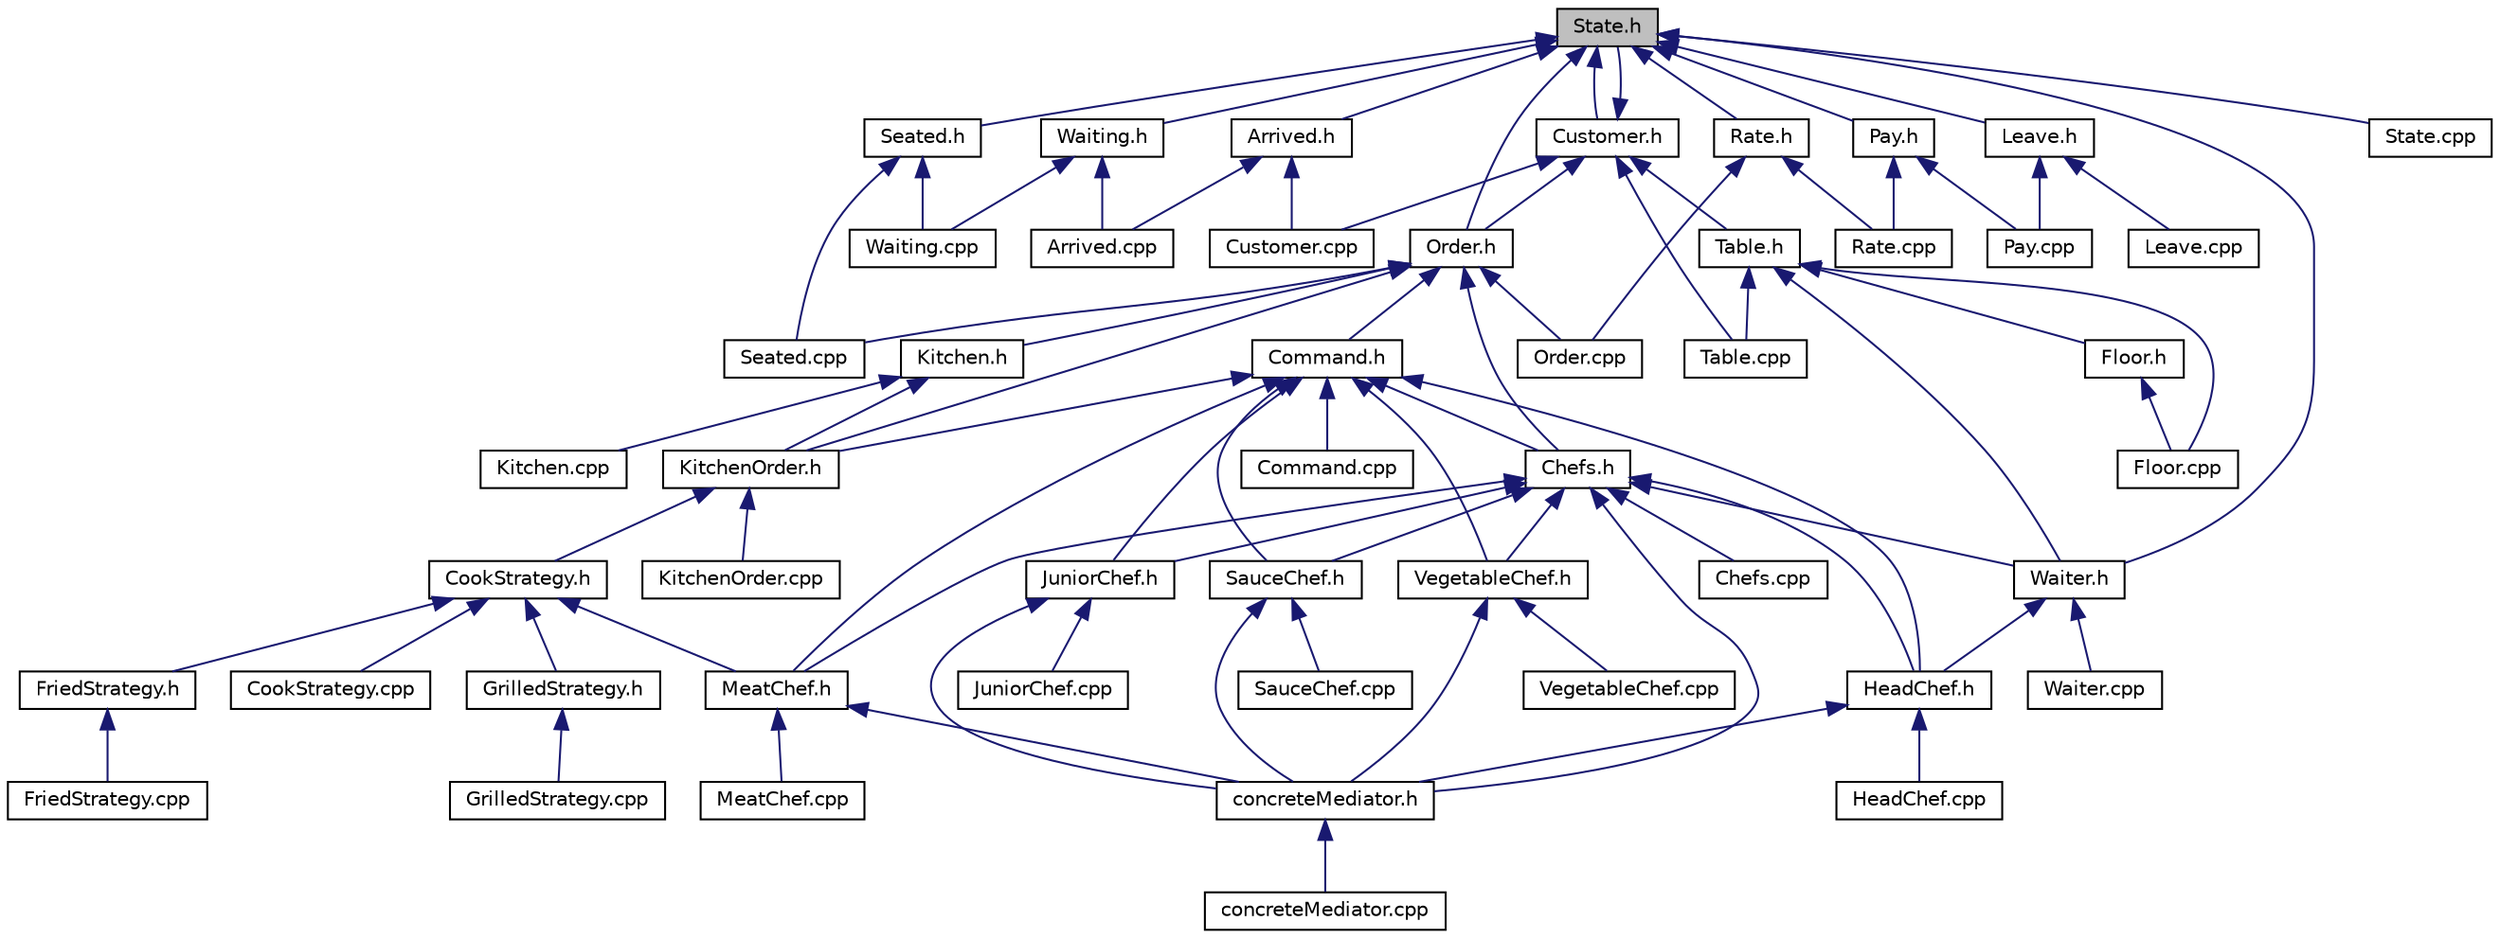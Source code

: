 digraph "State.h"
{
 // LATEX_PDF_SIZE
  edge [fontname="Helvetica",fontsize="10",labelfontname="Helvetica",labelfontsize="10"];
  node [fontname="Helvetica",fontsize="10",shape=record];
  Node1 [label="State.h",height=0.2,width=0.4,color="black", fillcolor="grey75", style="filled", fontcolor="black",tooltip="Contains the declaration of the State class."];
  Node1 -> Node2 [dir="back",color="midnightblue",fontsize="10",style="solid",fontname="Helvetica"];
  Node2 [label="Arrived.h",height=0.2,width=0.4,color="black", fillcolor="white", style="filled",URL="$Arrived_8h.html",tooltip="Contains the declaration of the Arrived class."];
  Node2 -> Node3 [dir="back",color="midnightblue",fontsize="10",style="solid",fontname="Helvetica"];
  Node3 [label="Arrived.cpp",height=0.2,width=0.4,color="black", fillcolor="white", style="filled",URL="$Arrived_8cpp.html",tooltip="Contains the implementation of the Arrived class."];
  Node2 -> Node4 [dir="back",color="midnightblue",fontsize="10",style="solid",fontname="Helvetica"];
  Node4 [label="Customer.cpp",height=0.2,width=0.4,color="black", fillcolor="white", style="filled",URL="$Customer_8cpp.html",tooltip="Contains the implementation of the Customer class."];
  Node1 -> Node5 [dir="back",color="midnightblue",fontsize="10",style="solid",fontname="Helvetica"];
  Node5 [label="Customer.h",height=0.2,width=0.4,color="black", fillcolor="white", style="filled",URL="$Customer_8h.html",tooltip="Contains the declaration of the Customer class."];
  Node5 -> Node4 [dir="back",color="midnightblue",fontsize="10",style="solid",fontname="Helvetica"];
  Node5 -> Node6 [dir="back",color="midnightblue",fontsize="10",style="solid",fontname="Helvetica"];
  Node6 [label="Order.h",height=0.2,width=0.4,color="black", fillcolor="white", style="filled",URL="$Order_8h.html",tooltip="Contains the declaration of the Order class."];
  Node6 -> Node7 [dir="back",color="midnightblue",fontsize="10",style="solid",fontname="Helvetica"];
  Node7 [label="Chefs.h",height=0.2,width=0.4,color="black", fillcolor="white", style="filled",URL="$Chefs_8h.html",tooltip="Contains the declaration of the Chefs class."];
  Node7 -> Node8 [dir="back",color="midnightblue",fontsize="10",style="solid",fontname="Helvetica"];
  Node8 [label="Chefs.cpp",height=0.2,width=0.4,color="black", fillcolor="white", style="filled",URL="$Chefs_8cpp.html",tooltip="Contains the implementation of the Chefs class."];
  Node7 -> Node9 [dir="back",color="midnightblue",fontsize="10",style="solid",fontname="Helvetica"];
  Node9 [label="concreteMediator.h",height=0.2,width=0.4,color="black", fillcolor="white", style="filled",URL="$concreteMediator_8h.html",tooltip="Contains the declaration of the concreteMediator class."];
  Node9 -> Node10 [dir="back",color="midnightblue",fontsize="10",style="solid",fontname="Helvetica"];
  Node10 [label="concreteMediator.cpp",height=0.2,width=0.4,color="black", fillcolor="white", style="filled",URL="$concreteMediator_8cpp.html",tooltip="Contains the implementation of the concreteMediator class."];
  Node7 -> Node11 [dir="back",color="midnightblue",fontsize="10",style="solid",fontname="Helvetica"];
  Node11 [label="HeadChef.h",height=0.2,width=0.4,color="black", fillcolor="white", style="filled",URL="$HeadChef_8h.html",tooltip="Contains the declaration of the HeadChef class."];
  Node11 -> Node9 [dir="back",color="midnightblue",fontsize="10",style="solid",fontname="Helvetica"];
  Node11 -> Node12 [dir="back",color="midnightblue",fontsize="10",style="solid",fontname="Helvetica"];
  Node12 [label="HeadChef.cpp",height=0.2,width=0.4,color="black", fillcolor="white", style="filled",URL="$HeadChef_8cpp.html",tooltip="Contains the declaration of the HeadChef class functions."];
  Node7 -> Node13 [dir="back",color="midnightblue",fontsize="10",style="solid",fontname="Helvetica"];
  Node13 [label="JuniorChef.h",height=0.2,width=0.4,color="black", fillcolor="white", style="filled",URL="$JuniorChef_8h.html",tooltip="Contains the declaration of the JuniorChef class."];
  Node13 -> Node9 [dir="back",color="midnightblue",fontsize="10",style="solid",fontname="Helvetica"];
  Node13 -> Node14 [dir="back",color="midnightblue",fontsize="10",style="solid",fontname="Helvetica"];
  Node14 [label="JuniorChef.cpp",height=0.2,width=0.4,color="black", fillcolor="white", style="filled",URL="$JuniorChef_8cpp.html",tooltip="Contains the declaration of the JuniorChef class functions."];
  Node7 -> Node15 [dir="back",color="midnightblue",fontsize="10",style="solid",fontname="Helvetica"];
  Node15 [label="MeatChef.h",height=0.2,width=0.4,color="black", fillcolor="white", style="filled",URL="$MeatChef_8h.html",tooltip="Contains the declaration of the MeatChef class."];
  Node15 -> Node9 [dir="back",color="midnightblue",fontsize="10",style="solid",fontname="Helvetica"];
  Node15 -> Node16 [dir="back",color="midnightblue",fontsize="10",style="solid",fontname="Helvetica"];
  Node16 [label="MeatChef.cpp",height=0.2,width=0.4,color="black", fillcolor="white", style="filled",URL="$MeatChef_8cpp.html",tooltip="Contains the declaration of the MeatChef class functions."];
  Node7 -> Node17 [dir="back",color="midnightblue",fontsize="10",style="solid",fontname="Helvetica"];
  Node17 [label="SauceChef.h",height=0.2,width=0.4,color="black", fillcolor="white", style="filled",URL="$SauceChef_8h.html",tooltip="Contains the declaration of the SauceChef class."];
  Node17 -> Node9 [dir="back",color="midnightblue",fontsize="10",style="solid",fontname="Helvetica"];
  Node17 -> Node18 [dir="back",color="midnightblue",fontsize="10",style="solid",fontname="Helvetica"];
  Node18 [label="SauceChef.cpp",height=0.2,width=0.4,color="black", fillcolor="white", style="filled",URL="$SauceChef_8cpp.html",tooltip="Contains the declaration of the SauceChef class functions."];
  Node7 -> Node19 [dir="back",color="midnightblue",fontsize="10",style="solid",fontname="Helvetica"];
  Node19 [label="VegetableChef.h",height=0.2,width=0.4,color="black", fillcolor="white", style="filled",URL="$VegetableChef_8h.html",tooltip="Contains the declaration of the VegetableChef class."];
  Node19 -> Node9 [dir="back",color="midnightblue",fontsize="10",style="solid",fontname="Helvetica"];
  Node19 -> Node20 [dir="back",color="midnightblue",fontsize="10",style="solid",fontname="Helvetica"];
  Node20 [label="VegetableChef.cpp",height=0.2,width=0.4,color="black", fillcolor="white", style="filled",URL="$VegetableChef_8cpp.html",tooltip="Contains the declaration of the VegetableChef class functions."];
  Node7 -> Node21 [dir="back",color="midnightblue",fontsize="10",style="solid",fontname="Helvetica"];
  Node21 [label="Waiter.h",height=0.2,width=0.4,color="black", fillcolor="white", style="filled",URL="$Waiter_8h.html",tooltip="Contains the declaration of the Waiter class."];
  Node21 -> Node11 [dir="back",color="midnightblue",fontsize="10",style="solid",fontname="Helvetica"];
  Node21 -> Node22 [dir="back",color="midnightblue",fontsize="10",style="solid",fontname="Helvetica"];
  Node22 [label="Waiter.cpp",height=0.2,width=0.4,color="black", fillcolor="white", style="filled",URL="$Waiter_8cpp.html",tooltip="Contains the declaration of the Waiter class functions."];
  Node6 -> Node23 [dir="back",color="midnightblue",fontsize="10",style="solid",fontname="Helvetica"];
  Node23 [label="Command.h",height=0.2,width=0.4,color="black", fillcolor="white", style="filled",URL="$Command_8h.html",tooltip="Contains the declaration of the Command class."];
  Node23 -> Node7 [dir="back",color="midnightblue",fontsize="10",style="solid",fontname="Helvetica"];
  Node23 -> Node24 [dir="back",color="midnightblue",fontsize="10",style="solid",fontname="Helvetica"];
  Node24 [label="Command.cpp",height=0.2,width=0.4,color="black", fillcolor="white", style="filled",URL="$Command_8cpp.html",tooltip=" "];
  Node23 -> Node11 [dir="back",color="midnightblue",fontsize="10",style="solid",fontname="Helvetica"];
  Node23 -> Node13 [dir="back",color="midnightblue",fontsize="10",style="solid",fontname="Helvetica"];
  Node23 -> Node25 [dir="back",color="midnightblue",fontsize="10",style="solid",fontname="Helvetica"];
  Node25 [label="KitchenOrder.h",height=0.2,width=0.4,color="black", fillcolor="white", style="filled",URL="$KitchenOrder_8h.html",tooltip="Contains the declaration of the KitchenOrder class."];
  Node25 -> Node26 [dir="back",color="midnightblue",fontsize="10",style="solid",fontname="Helvetica"];
  Node26 [label="CookStrategy.h",height=0.2,width=0.4,color="black", fillcolor="white", style="filled",URL="$CookStrategy_8h.html",tooltip="Contains the declaration of the CookStrategy class."];
  Node26 -> Node27 [dir="back",color="midnightblue",fontsize="10",style="solid",fontname="Helvetica"];
  Node27 [label="CookStrategy.cpp",height=0.2,width=0.4,color="black", fillcolor="white", style="filled",URL="$CookStrategy_8cpp.html",tooltip=" "];
  Node26 -> Node28 [dir="back",color="midnightblue",fontsize="10",style="solid",fontname="Helvetica"];
  Node28 [label="FriedStrategy.h",height=0.2,width=0.4,color="black", fillcolor="white", style="filled",URL="$FriedStrategy_8h.html",tooltip="Contains the declaration of the FriedStrategy class."];
  Node28 -> Node29 [dir="back",color="midnightblue",fontsize="10",style="solid",fontname="Helvetica"];
  Node29 [label="FriedStrategy.cpp",height=0.2,width=0.4,color="black", fillcolor="white", style="filled",URL="$FriedStrategy_8cpp.html",tooltip="Contains the declaration of the FriedStrategy class functions."];
  Node26 -> Node30 [dir="back",color="midnightblue",fontsize="10",style="solid",fontname="Helvetica"];
  Node30 [label="GrilledStrategy.h",height=0.2,width=0.4,color="black", fillcolor="white", style="filled",URL="$GrilledStrategy_8h.html",tooltip="Contains the declaration of the GrilledStrategy class."];
  Node30 -> Node31 [dir="back",color="midnightblue",fontsize="10",style="solid",fontname="Helvetica"];
  Node31 [label="GrilledStrategy.cpp",height=0.2,width=0.4,color="black", fillcolor="white", style="filled",URL="$GrilledStrategy_8cpp.html",tooltip="Contains the declaration of the GrilledStrategy class functions."];
  Node26 -> Node15 [dir="back",color="midnightblue",fontsize="10",style="solid",fontname="Helvetica"];
  Node25 -> Node32 [dir="back",color="midnightblue",fontsize="10",style="solid",fontname="Helvetica"];
  Node32 [label="KitchenOrder.cpp",height=0.2,width=0.4,color="black", fillcolor="white", style="filled",URL="$KitchenOrder_8cpp.html",tooltip="Contains the declaration of the KitchenOrder class."];
  Node23 -> Node15 [dir="back",color="midnightblue",fontsize="10",style="solid",fontname="Helvetica"];
  Node23 -> Node17 [dir="back",color="midnightblue",fontsize="10",style="solid",fontname="Helvetica"];
  Node23 -> Node19 [dir="back",color="midnightblue",fontsize="10",style="solid",fontname="Helvetica"];
  Node6 -> Node33 [dir="back",color="midnightblue",fontsize="10",style="solid",fontname="Helvetica"];
  Node33 [label="Kitchen.h",height=0.2,width=0.4,color="black", fillcolor="white", style="filled",URL="$Kitchen_8h.html",tooltip="Contains the declaration of the Kitchen class."];
  Node33 -> Node34 [dir="back",color="midnightblue",fontsize="10",style="solid",fontname="Helvetica"];
  Node34 [label="Kitchen.cpp",height=0.2,width=0.4,color="black", fillcolor="white", style="filled",URL="$Kitchen_8cpp.html",tooltip="Contains the declaration of the Kitchen class functions."];
  Node33 -> Node25 [dir="back",color="midnightblue",fontsize="10",style="solid",fontname="Helvetica"];
  Node6 -> Node25 [dir="back",color="midnightblue",fontsize="10",style="solid",fontname="Helvetica"];
  Node6 -> Node35 [dir="back",color="midnightblue",fontsize="10",style="solid",fontname="Helvetica"];
  Node35 [label="Order.cpp",height=0.2,width=0.4,color="black", fillcolor="white", style="filled",URL="$Order_8cpp.html",tooltip="Contains the declaration of the Order class functions."];
  Node6 -> Node36 [dir="back",color="midnightblue",fontsize="10",style="solid",fontname="Helvetica"];
  Node36 [label="Seated.cpp",height=0.2,width=0.4,color="black", fillcolor="white", style="filled",URL="$Seated_8cpp.html",tooltip="Contains the declaration of the Seated class functions."];
  Node5 -> Node1 [dir="back",color="midnightblue",fontsize="10",style="solid",fontname="Helvetica"];
  Node5 -> Node37 [dir="back",color="midnightblue",fontsize="10",style="solid",fontname="Helvetica"];
  Node37 [label="Table.cpp",height=0.2,width=0.4,color="black", fillcolor="white", style="filled",URL="$Table_8cpp.html",tooltip="Contains the declaration of the Table class functions."];
  Node5 -> Node38 [dir="back",color="midnightblue",fontsize="10",style="solid",fontname="Helvetica"];
  Node38 [label="Table.h",height=0.2,width=0.4,color="black", fillcolor="white", style="filled",URL="$Table_8h.html",tooltip="Contains the declaration of the Table class."];
  Node38 -> Node39 [dir="back",color="midnightblue",fontsize="10",style="solid",fontname="Helvetica"];
  Node39 [label="Floor.cpp",height=0.2,width=0.4,color="black", fillcolor="white", style="filled",URL="$Floor_8cpp.html",tooltip="Contains the declaration of the Floor class functions."];
  Node38 -> Node40 [dir="back",color="midnightblue",fontsize="10",style="solid",fontname="Helvetica"];
  Node40 [label="Floor.h",height=0.2,width=0.4,color="black", fillcolor="white", style="filled",URL="$Floor_8h.html",tooltip="Contains the declaration of the Floor class."];
  Node40 -> Node39 [dir="back",color="midnightblue",fontsize="10",style="solid",fontname="Helvetica"];
  Node38 -> Node37 [dir="back",color="midnightblue",fontsize="10",style="solid",fontname="Helvetica"];
  Node38 -> Node21 [dir="back",color="midnightblue",fontsize="10",style="solid",fontname="Helvetica"];
  Node1 -> Node41 [dir="back",color="midnightblue",fontsize="10",style="solid",fontname="Helvetica"];
  Node41 [label="Leave.h",height=0.2,width=0.4,color="black", fillcolor="white", style="filled",URL="$Leave_8h.html",tooltip="Contains the declaration of the Leave class."];
  Node41 -> Node42 [dir="back",color="midnightblue",fontsize="10",style="solid",fontname="Helvetica"];
  Node42 [label="Leave.cpp",height=0.2,width=0.4,color="black", fillcolor="white", style="filled",URL="$Leave_8cpp.html",tooltip="Contains the declaration of the Leave class functions."];
  Node41 -> Node43 [dir="back",color="midnightblue",fontsize="10",style="solid",fontname="Helvetica"];
  Node43 [label="Pay.cpp",height=0.2,width=0.4,color="black", fillcolor="white", style="filled",URL="$Pay_8cpp.html",tooltip="Contains the declaration of the Pay class functions."];
  Node1 -> Node6 [dir="back",color="midnightblue",fontsize="10",style="solid",fontname="Helvetica"];
  Node1 -> Node44 [dir="back",color="midnightblue",fontsize="10",style="solid",fontname="Helvetica"];
  Node44 [label="Pay.h",height=0.2,width=0.4,color="black", fillcolor="white", style="filled",URL="$Pay_8h.html",tooltip="Contains the declaration of the Pay class."];
  Node44 -> Node43 [dir="back",color="midnightblue",fontsize="10",style="solid",fontname="Helvetica"];
  Node44 -> Node45 [dir="back",color="midnightblue",fontsize="10",style="solid",fontname="Helvetica"];
  Node45 [label="Rate.cpp",height=0.2,width=0.4,color="black", fillcolor="white", style="filled",URL="$Rate_8cpp.html",tooltip="Contains the declaration of the Rate class functions."];
  Node1 -> Node46 [dir="back",color="midnightblue",fontsize="10",style="solid",fontname="Helvetica"];
  Node46 [label="Rate.h",height=0.2,width=0.4,color="black", fillcolor="white", style="filled",URL="$Rate_8h.html",tooltip="Contains the declaration of the Rate class."];
  Node46 -> Node35 [dir="back",color="midnightblue",fontsize="10",style="solid",fontname="Helvetica"];
  Node46 -> Node45 [dir="back",color="midnightblue",fontsize="10",style="solid",fontname="Helvetica"];
  Node1 -> Node47 [dir="back",color="midnightblue",fontsize="10",style="solid",fontname="Helvetica"];
  Node47 [label="Seated.h",height=0.2,width=0.4,color="black", fillcolor="white", style="filled",URL="$Seated_8h.html",tooltip="Contains the declaration of the Seated class."];
  Node47 -> Node36 [dir="back",color="midnightblue",fontsize="10",style="solid",fontname="Helvetica"];
  Node47 -> Node48 [dir="back",color="midnightblue",fontsize="10",style="solid",fontname="Helvetica"];
  Node48 [label="Waiting.cpp",height=0.2,width=0.4,color="black", fillcolor="white", style="filled",URL="$Waiting_8cpp.html",tooltip="Contains the declaration of the Waiting class functions."];
  Node1 -> Node49 [dir="back",color="midnightblue",fontsize="10",style="solid",fontname="Helvetica"];
  Node49 [label="State.cpp",height=0.2,width=0.4,color="black", fillcolor="white", style="filled",URL="$State_8cpp.html",tooltip="Contains the declaration of the State class functions."];
  Node1 -> Node21 [dir="back",color="midnightblue",fontsize="10",style="solid",fontname="Helvetica"];
  Node1 -> Node50 [dir="back",color="midnightblue",fontsize="10",style="solid",fontname="Helvetica"];
  Node50 [label="Waiting.h",height=0.2,width=0.4,color="black", fillcolor="white", style="filled",URL="$Waiting_8h_source.html",tooltip=" "];
  Node50 -> Node3 [dir="back",color="midnightblue",fontsize="10",style="solid",fontname="Helvetica"];
  Node50 -> Node48 [dir="back",color="midnightblue",fontsize="10",style="solid",fontname="Helvetica"];
}
